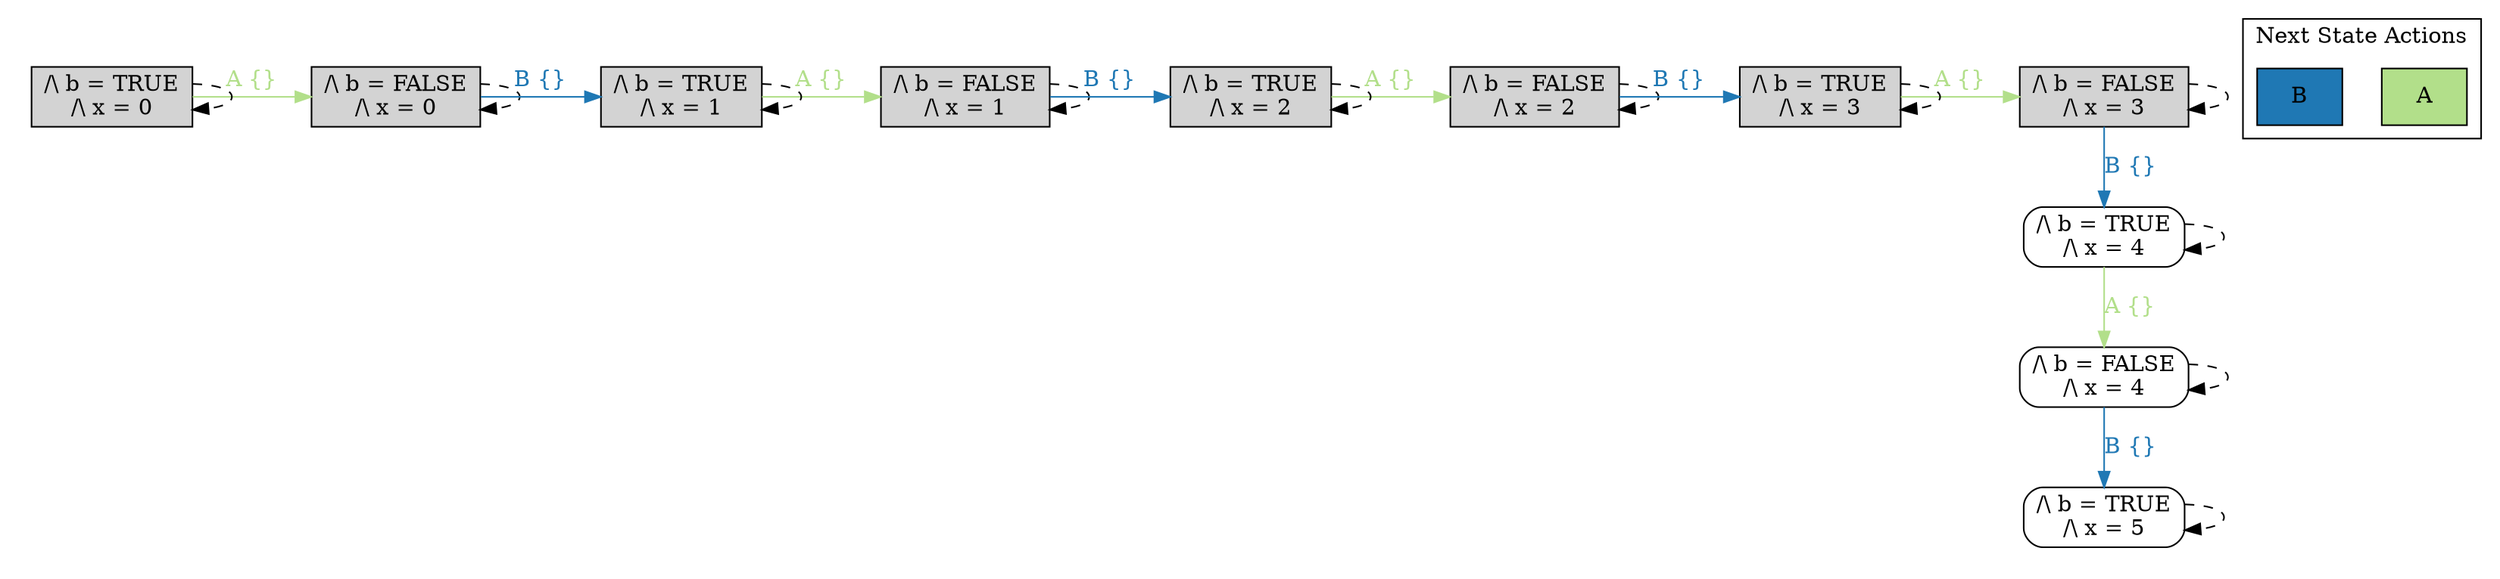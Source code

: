strict digraph DiskGraph {
node [shape=box,style=rounded]
edge [colorscheme="paired12"]
nodesep=0.35;
subgraph cluster_graph {
color="white";
609737673425276830 [label="/\\ b = FALSE\n/\\ x = 0",style = filled]
6816998822487979083 [label="/\\ b = TRUE\n/\\ x = 0",style = filled]
3365478001808954030 [label="/\\ b = FALSE\n/\\ x = 1",style = filled]
8671809759910816123 [label="/\\ b = TRUE\n/\\ x = 1",style = filled]
5040481953810085374 [label="/\\ b = FALSE\n/\\ x = 2",style = filled]
1377963776297717291 [label="/\\ b = TRUE\n/\\ x = 2",style = filled]
7147721571019581646 [label="/\\ b = FALSE\n/\\ x = 3",style = filled]
3881310712274735899 [label="/\\ b = TRUE\n/\\ x = 3",style = filled]
609737673425276830 -> 8671809759910816123 [label="B {}",color="2",fontcolor="2"];
609737673425276830 -> 609737673425276830 [style="dashed",color="lightgray"];
6816998822487979083 -> 609737673425276830 [label="A {}",color="3",fontcolor="3"];
6816998822487979083 -> 6816998822487979083 [style="dashed",color="lightgray"];
3365478001808954030 -> 1377963776297717291 [label="B {}",color="2",fontcolor="2"];
3365478001808954030 -> 3365478001808954030 [style="dashed",color="lightgray"];
8671809759910816123 -> 3365478001808954030 [label="A {}",color="3",fontcolor="3"];
8671809759910816123 -> 8671809759910816123 [style="dashed",color="lightgray"];
5040481953810085374 -> 3881310712274735899 [label="B {}",color="2",fontcolor="2"];
5040481953810085374 -> 5040481953810085374 [style="dashed",color="lightgray"];
1377963776297717291 -> 5040481953810085374 [label="A {}",color="3",fontcolor="3"];
1377963776297717291 -> 1377963776297717291 [style="dashed",color="lightgray"];
7147721571019581646 -> -4210745456684007285 [label="B {}",color="2",fontcolor="2"];
-4210745456684007285 [label="/\\ b = TRUE\n/\\ x = 4",tooltip="/\\ b = TRUE\n/\\ x = 4"];
7147721571019581646 -> 7147721571019581646 [style="dashed",color="lightgray"];
3881310712274735899 -> 7147721571019581646 [label="A {}",color="3",fontcolor="3"];
3881310712274735899 -> 3881310712274735899 [style="dashed",color="lightgray"];
-4210745456684007285 -> -7819220713745958050 [label="A {}",color="3",fontcolor="3"];
-7819220713745958050 [label="/\\ b = FALSE\n/\\ x = 4",tooltip="/\\ b = FALSE\n/\\ x = 4"];
-4210745456684007285 -> -4210745456684007285 [style="dashed",color="lightgray"];
-7819220713745958050 -> -2066378075513578053 [label="B {}",color="2",fontcolor="2"];
-2066378075513578053 [label="/\\ b = TRUE\n/\\ x = 5",tooltip="/\\ b = TRUE\n/\\ x = 5"];
-7819220713745958050 -> -7819220713745958050 [style="dashed",color="lightgray"];
-2066378075513578053 -> -2066378075513578053 [style="dashed",color="lightgray"];
{rank = same; 1377963776297717291;5040481953810085374;8671809759910816123;3365478001808954030;6816998822487979083;609737673425276830;3881310712274735899;7147721571019581646;}
{rank = same; -4210745456684007285;}
{rank = same; -7819220713745958050;}
{rank = same; -2066378075513578053;}
}
subgraph cluster_legend {graph[style=bold];label = "Next State Actions" style="solid"
node [ labeljust="l",colorscheme="paired12",style=filled,shape=record ]
A [label="A",fillcolor=3]
B [label="B",fillcolor=2]
}}